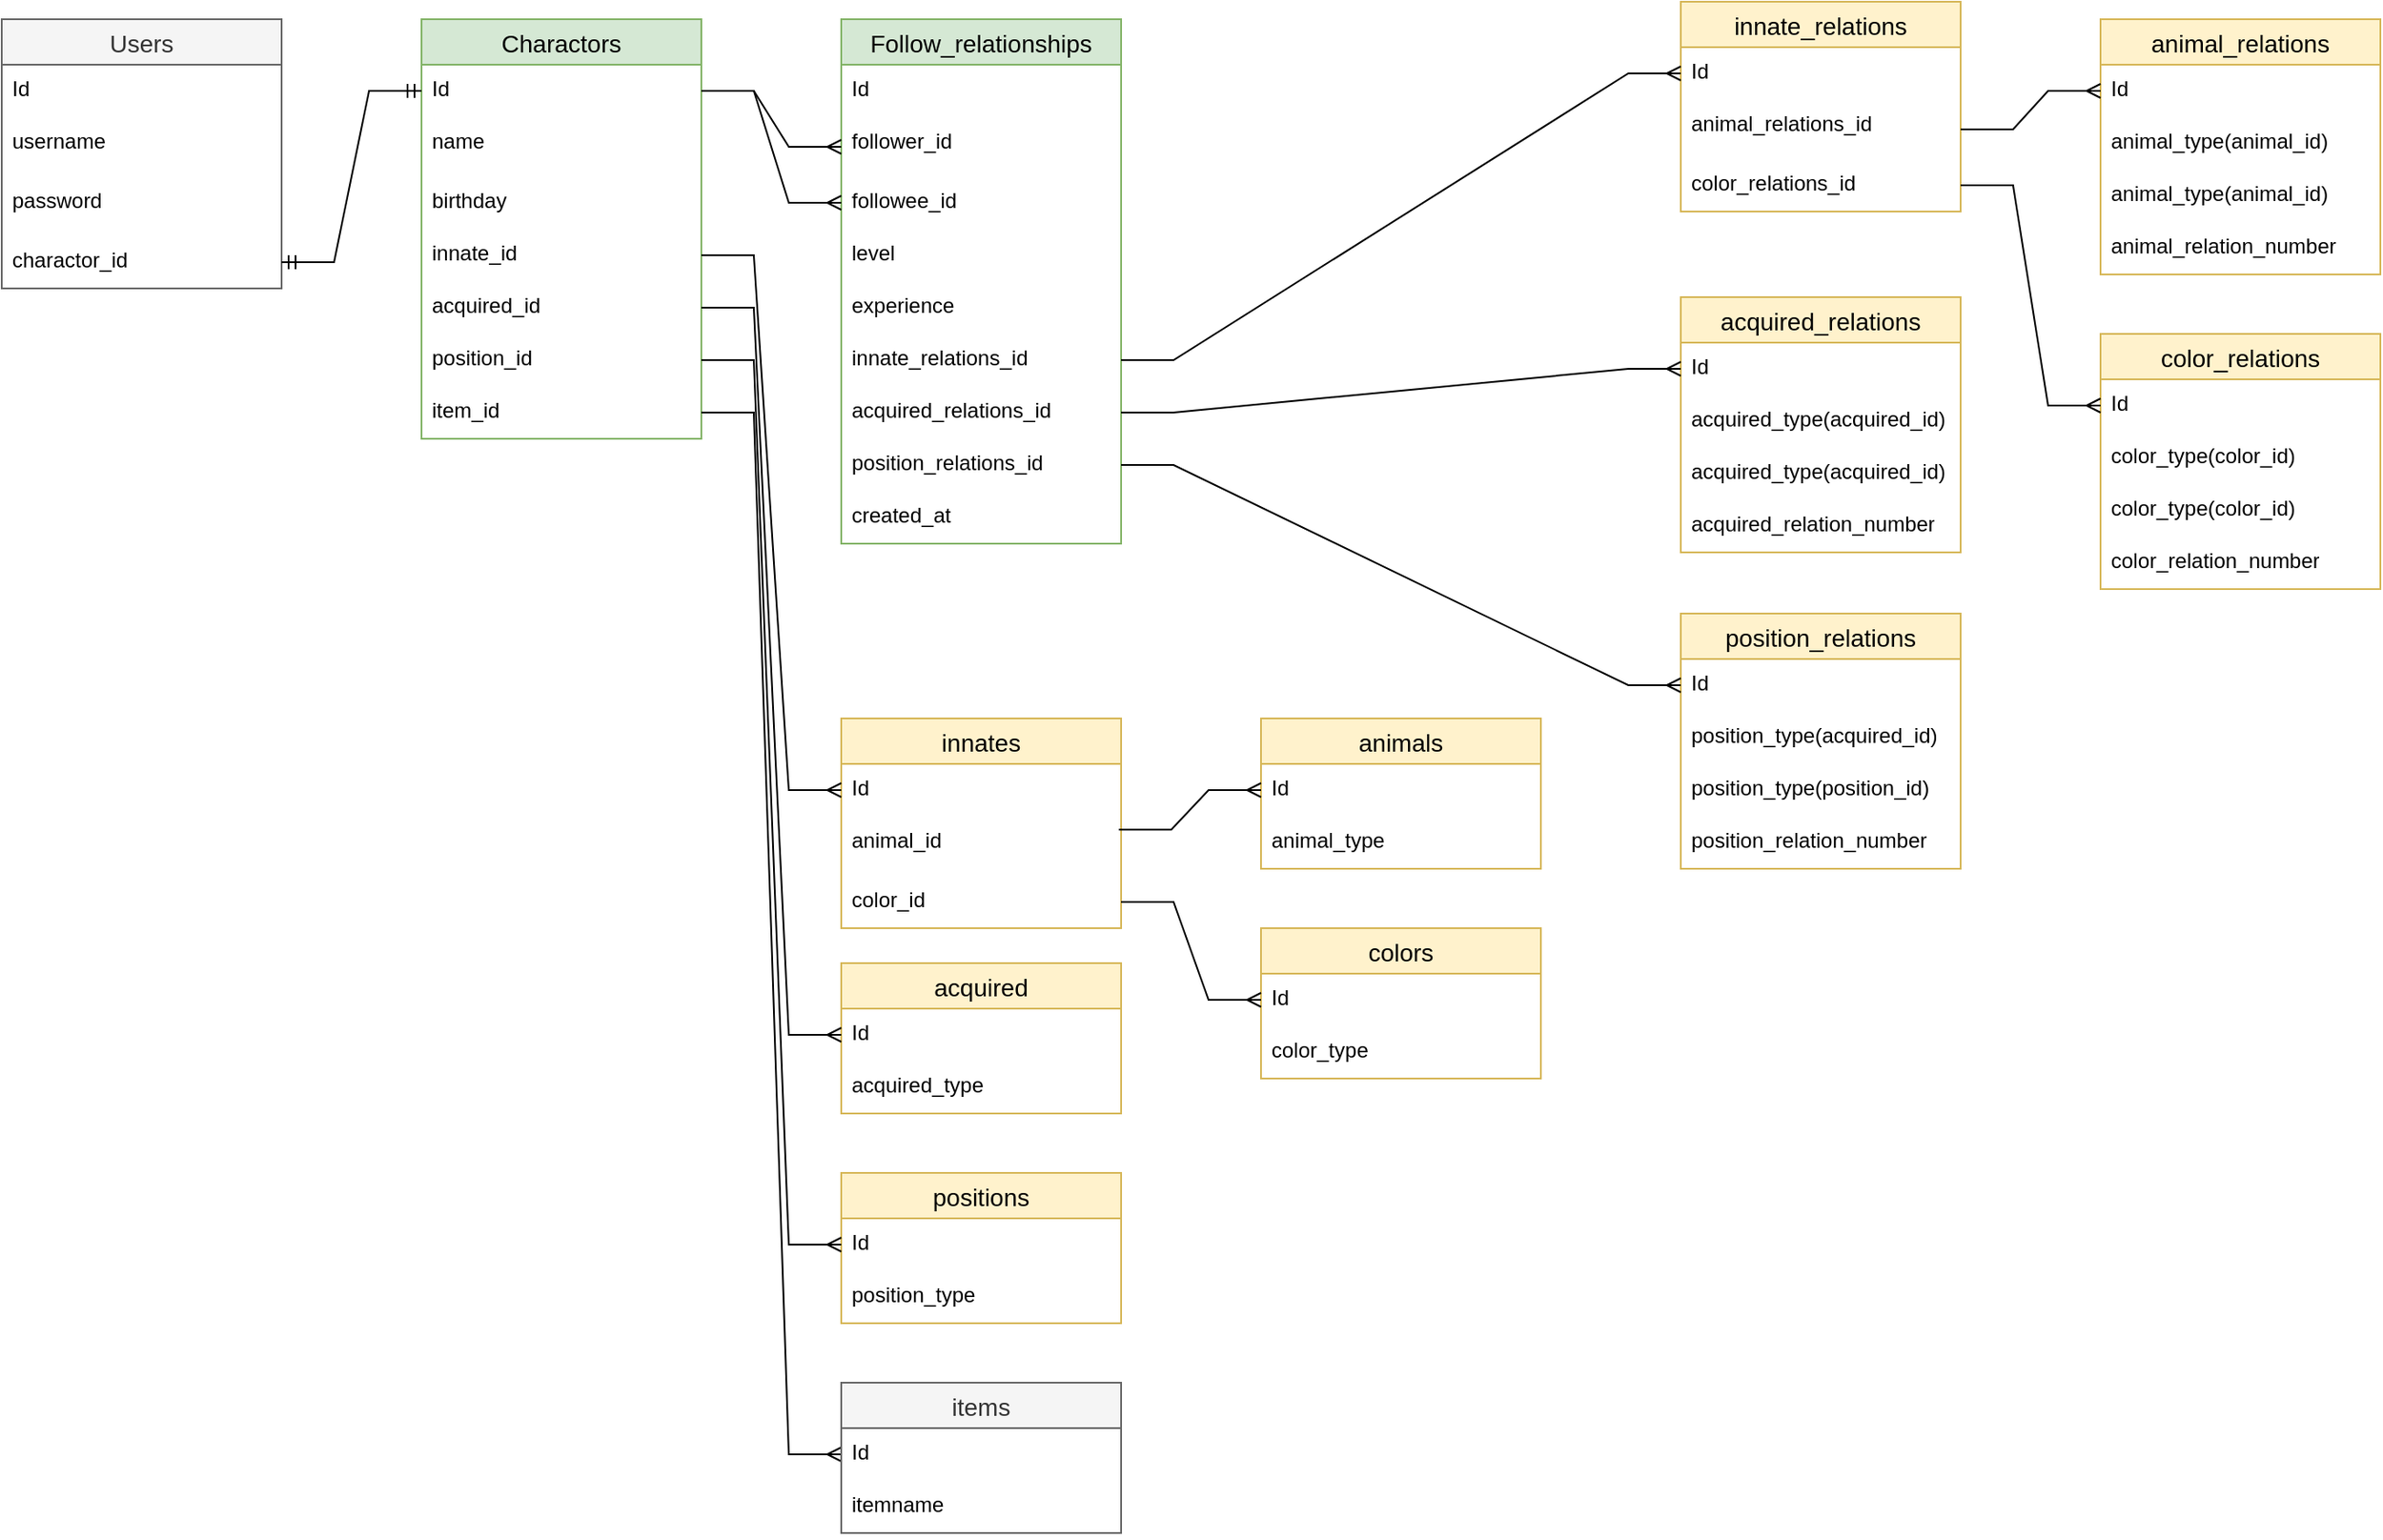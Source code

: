 <mxfile version="21.1.5" type="github" pages="2">
  <diagram name="DB" id="1qIRDf_4Dg6cOhz0NLnW">
    <mxGraphModel dx="3088" dy="828" grid="1" gridSize="10" guides="1" tooltips="1" connect="1" arrows="1" fold="1" page="1" pageScale="1" pageWidth="827" pageHeight="1169" math="0" shadow="0">
      <root>
        <mxCell id="0" />
        <mxCell id="1" parent="0" />
        <mxCell id="XdJXbQbuJzH-okjZ65JA-27" value="Charactors" style="swimlane;fontStyle=0;childLayout=stackLayout;horizontal=1;startSize=26;horizontalStack=0;resizeParent=1;resizeParentMax=0;resizeLast=0;collapsible=1;marginBottom=0;align=center;fontSize=14;fillColor=#d5e8d4;strokeColor=#82b366;" parent="1" vertex="1">
          <mxGeometry x="-600" y="280" width="160" height="240" as="geometry" />
        </mxCell>
        <mxCell id="XdJXbQbuJzH-okjZ65JA-28" value="Id" style="text;strokeColor=none;fillColor=none;spacingLeft=4;spacingRight=4;overflow=hidden;rotatable=0;points=[[0,0.5],[1,0.5]];portConstraint=eastwest;fontSize=12;whiteSpace=wrap;html=1;" parent="XdJXbQbuJzH-okjZ65JA-27" vertex="1">
          <mxGeometry y="26" width="160" height="30" as="geometry" />
        </mxCell>
        <mxCell id="XdJXbQbuJzH-okjZ65JA-29" value="name" style="text;strokeColor=none;fillColor=none;spacingLeft=4;spacingRight=4;overflow=hidden;rotatable=0;points=[[0,0.5],[1,0.5]];portConstraint=eastwest;fontSize=12;whiteSpace=wrap;html=1;" parent="XdJXbQbuJzH-okjZ65JA-27" vertex="1">
          <mxGeometry y="56" width="160" height="34" as="geometry" />
        </mxCell>
        <mxCell id="ZI8MarJu9zYysxcFYkRz-1" value="birthday" style="text;strokeColor=none;fillColor=none;spacingLeft=4;spacingRight=4;overflow=hidden;rotatable=0;points=[[0,0.5],[1,0.5]];portConstraint=eastwest;fontSize=12;whiteSpace=wrap;html=1;" parent="XdJXbQbuJzH-okjZ65JA-27" vertex="1">
          <mxGeometry y="90" width="160" height="30" as="geometry" />
        </mxCell>
        <mxCell id="XdJXbQbuJzH-okjZ65JA-31" value="innate_id" style="text;strokeColor=none;fillColor=none;spacingLeft=4;spacingRight=4;overflow=hidden;rotatable=0;points=[[0,0.5],[1,0.5]];portConstraint=eastwest;fontSize=12;whiteSpace=wrap;html=1;" parent="XdJXbQbuJzH-okjZ65JA-27" vertex="1">
          <mxGeometry y="120" width="160" height="30" as="geometry" />
        </mxCell>
        <mxCell id="XdJXbQbuJzH-okjZ65JA-30" value="acquired_id" style="text;strokeColor=none;fillColor=none;spacingLeft=4;spacingRight=4;overflow=hidden;rotatable=0;points=[[0,0.5],[1,0.5]];portConstraint=eastwest;fontSize=12;whiteSpace=wrap;html=1;" parent="XdJXbQbuJzH-okjZ65JA-27" vertex="1">
          <mxGeometry y="150" width="160" height="30" as="geometry" />
        </mxCell>
        <mxCell id="XdJXbQbuJzH-okjZ65JA-32" value="position_id" style="text;strokeColor=none;fillColor=none;spacingLeft=4;spacingRight=4;overflow=hidden;rotatable=0;points=[[0,0.5],[1,0.5]];portConstraint=eastwest;fontSize=12;whiteSpace=wrap;html=1;" parent="XdJXbQbuJzH-okjZ65JA-27" vertex="1">
          <mxGeometry y="180" width="160" height="30" as="geometry" />
        </mxCell>
        <mxCell id="XdJXbQbuJzH-okjZ65JA-39" value="item_id" style="text;strokeColor=none;fillColor=none;spacingLeft=4;spacingRight=4;overflow=hidden;rotatable=0;points=[[0,0.5],[1,0.5]];portConstraint=eastwest;fontSize=12;whiteSpace=wrap;html=1;" parent="XdJXbQbuJzH-okjZ65JA-27" vertex="1">
          <mxGeometry y="210" width="160" height="30" as="geometry" />
        </mxCell>
        <mxCell id="XdJXbQbuJzH-okjZ65JA-33" value="Users" style="swimlane;fontStyle=0;childLayout=stackLayout;horizontal=1;startSize=26;horizontalStack=0;resizeParent=1;resizeParentMax=0;resizeLast=0;collapsible=1;marginBottom=0;align=center;fontSize=14;fillColor=#f5f5f5;fontColor=#333333;strokeColor=#666666;" parent="1" vertex="1">
          <mxGeometry x="-840" y="280" width="160" height="154" as="geometry" />
        </mxCell>
        <mxCell id="XdJXbQbuJzH-okjZ65JA-34" value="Id" style="text;strokeColor=none;fillColor=none;spacingLeft=4;spacingRight=4;overflow=hidden;rotatable=0;points=[[0,0.5],[1,0.5]];portConstraint=eastwest;fontSize=12;whiteSpace=wrap;html=1;" parent="XdJXbQbuJzH-okjZ65JA-33" vertex="1">
          <mxGeometry y="26" width="160" height="30" as="geometry" />
        </mxCell>
        <mxCell id="XdJXbQbuJzH-okjZ65JA-35" value="username" style="text;strokeColor=none;fillColor=none;spacingLeft=4;spacingRight=4;overflow=hidden;rotatable=0;points=[[0,0.5],[1,0.5]];portConstraint=eastwest;fontSize=12;whiteSpace=wrap;html=1;" parent="XdJXbQbuJzH-okjZ65JA-33" vertex="1">
          <mxGeometry y="56" width="160" height="34" as="geometry" />
        </mxCell>
        <mxCell id="XdJXbQbuJzH-okjZ65JA-94" value="password" style="text;strokeColor=none;fillColor=none;spacingLeft=4;spacingRight=4;overflow=hidden;rotatable=0;points=[[0,0.5],[1,0.5]];portConstraint=eastwest;fontSize=12;whiteSpace=wrap;html=1;" parent="XdJXbQbuJzH-okjZ65JA-33" vertex="1">
          <mxGeometry y="90" width="160" height="34" as="geometry" />
        </mxCell>
        <mxCell id="XdJXbQbuJzH-okjZ65JA-36" value="charactor_id" style="text;strokeColor=none;fillColor=none;spacingLeft=4;spacingRight=4;overflow=hidden;rotatable=0;points=[[0,0.5],[1,0.5]];portConstraint=eastwest;fontSize=12;whiteSpace=wrap;html=1;" parent="XdJXbQbuJzH-okjZ65JA-33" vertex="1">
          <mxGeometry y="124" width="160" height="30" as="geometry" />
        </mxCell>
        <mxCell id="XdJXbQbuJzH-okjZ65JA-40" value="Follow_relationships" style="swimlane;fontStyle=0;childLayout=stackLayout;horizontal=1;startSize=26;horizontalStack=0;resizeParent=1;resizeParentMax=0;resizeLast=0;collapsible=1;marginBottom=0;align=center;fontSize=14;fillColor=#d5e8d4;strokeColor=#82b366;" parent="1" vertex="1">
          <mxGeometry x="-360" y="280" width="160" height="300" as="geometry" />
        </mxCell>
        <mxCell id="XdJXbQbuJzH-okjZ65JA-41" value="Id" style="text;strokeColor=none;fillColor=none;spacingLeft=4;spacingRight=4;overflow=hidden;rotatable=0;points=[[0,0.5],[1,0.5]];portConstraint=eastwest;fontSize=12;whiteSpace=wrap;html=1;" parent="XdJXbQbuJzH-okjZ65JA-40" vertex="1">
          <mxGeometry y="26" width="160" height="30" as="geometry" />
        </mxCell>
        <mxCell id="XdJXbQbuJzH-okjZ65JA-42" value="follower_id" style="text;strokeColor=none;fillColor=none;spacingLeft=4;spacingRight=4;overflow=hidden;rotatable=0;points=[[0,0.5],[1,0.5]];portConstraint=eastwest;fontSize=12;whiteSpace=wrap;html=1;" parent="XdJXbQbuJzH-okjZ65JA-40" vertex="1">
          <mxGeometry y="56" width="160" height="34" as="geometry" />
        </mxCell>
        <mxCell id="XdJXbQbuJzH-okjZ65JA-43" value="followee_id" style="text;strokeColor=none;fillColor=none;spacingLeft=4;spacingRight=4;overflow=hidden;rotatable=0;points=[[0,0.5],[1,0.5]];portConstraint=eastwest;fontSize=12;whiteSpace=wrap;html=1;" parent="XdJXbQbuJzH-okjZ65JA-40" vertex="1">
          <mxGeometry y="90" width="160" height="30" as="geometry" />
        </mxCell>
        <mxCell id="XdJXbQbuJzH-okjZ65JA-64" value="level" style="text;strokeColor=none;fillColor=none;spacingLeft=4;spacingRight=4;overflow=hidden;rotatable=0;points=[[0,0.5],[1,0.5]];portConstraint=eastwest;fontSize=12;whiteSpace=wrap;html=1;" parent="XdJXbQbuJzH-okjZ65JA-40" vertex="1">
          <mxGeometry y="120" width="160" height="30" as="geometry" />
        </mxCell>
        <mxCell id="XdJXbQbuJzH-okjZ65JA-66" value="experience" style="text;strokeColor=none;fillColor=none;spacingLeft=4;spacingRight=4;overflow=hidden;rotatable=0;points=[[0,0.5],[1,0.5]];portConstraint=eastwest;fontSize=12;whiteSpace=wrap;html=1;" parent="XdJXbQbuJzH-okjZ65JA-40" vertex="1">
          <mxGeometry y="150" width="160" height="30" as="geometry" />
        </mxCell>
        <mxCell id="UiL58C6NsqoAoF_hV1Rr-4" value="innate_relations_id" style="text;strokeColor=none;fillColor=none;spacingLeft=4;spacingRight=4;overflow=hidden;rotatable=0;points=[[0,0.5],[1,0.5]];portConstraint=eastwest;fontSize=12;whiteSpace=wrap;html=1;" vertex="1" parent="XdJXbQbuJzH-okjZ65JA-40">
          <mxGeometry y="180" width="160" height="30" as="geometry" />
        </mxCell>
        <mxCell id="UiL58C6NsqoAoF_hV1Rr-2" value="acquired_relations_id" style="text;strokeColor=none;fillColor=none;spacingLeft=4;spacingRight=4;overflow=hidden;rotatable=0;points=[[0,0.5],[1,0.5]];portConstraint=eastwest;fontSize=12;whiteSpace=wrap;html=1;" vertex="1" parent="XdJXbQbuJzH-okjZ65JA-40">
          <mxGeometry y="210" width="160" height="30" as="geometry" />
        </mxCell>
        <mxCell id="UiL58C6NsqoAoF_hV1Rr-3" value="position_relations_id" style="text;strokeColor=none;fillColor=none;spacingLeft=4;spacingRight=4;overflow=hidden;rotatable=0;points=[[0,0.5],[1,0.5]];portConstraint=eastwest;fontSize=12;whiteSpace=wrap;html=1;" vertex="1" parent="XdJXbQbuJzH-okjZ65JA-40">
          <mxGeometry y="240" width="160" height="30" as="geometry" />
        </mxCell>
        <mxCell id="XdJXbQbuJzH-okjZ65JA-65" value="created_at" style="text;strokeColor=none;fillColor=none;spacingLeft=4;spacingRight=4;overflow=hidden;rotatable=0;points=[[0,0.5],[1,0.5]];portConstraint=eastwest;fontSize=12;whiteSpace=wrap;html=1;" parent="XdJXbQbuJzH-okjZ65JA-40" vertex="1">
          <mxGeometry y="270" width="160" height="30" as="geometry" />
        </mxCell>
        <mxCell id="XdJXbQbuJzH-okjZ65JA-46" value="" style="edgeStyle=entityRelationEdgeStyle;fontSize=12;html=1;endArrow=ERmandOne;startArrow=ERmandOne;rounded=0;exitX=1;exitY=0.5;exitDx=0;exitDy=0;entryX=0;entryY=0.5;entryDx=0;entryDy=0;" parent="1" source="XdJXbQbuJzH-okjZ65JA-36" target="XdJXbQbuJzH-okjZ65JA-28" edge="1">
          <mxGeometry width="100" height="100" relative="1" as="geometry">
            <mxPoint x="-470" y="620" as="sourcePoint" />
            <mxPoint x="-370" y="520" as="targetPoint" />
          </mxGeometry>
        </mxCell>
        <mxCell id="XdJXbQbuJzH-okjZ65JA-50" value="" style="edgeStyle=entityRelationEdgeStyle;fontSize=12;html=1;endArrow=ERmany;rounded=0;entryX=0;entryY=0.5;entryDx=0;entryDy=0;exitX=1;exitY=0.5;exitDx=0;exitDy=0;" parent="1" source="XdJXbQbuJzH-okjZ65JA-28" target="XdJXbQbuJzH-okjZ65JA-42" edge="1">
          <mxGeometry width="100" height="100" relative="1" as="geometry">
            <mxPoint x="-420" y="310" as="sourcePoint" />
            <mxPoint x="-70" y="270" as="targetPoint" />
          </mxGeometry>
        </mxCell>
        <mxCell id="XdJXbQbuJzH-okjZ65JA-51" value="" style="edgeStyle=entityRelationEdgeStyle;fontSize=12;html=1;endArrow=ERmany;rounded=0;entryX=0;entryY=0.5;entryDx=0;entryDy=0;exitX=1;exitY=0.5;exitDx=0;exitDy=0;" parent="1" source="XdJXbQbuJzH-okjZ65JA-28" target="XdJXbQbuJzH-okjZ65JA-43" edge="1">
          <mxGeometry width="100" height="100" relative="1" as="geometry">
            <mxPoint x="-450" y="360" as="sourcePoint" />
            <mxPoint x="-370" y="392" as="targetPoint" />
          </mxGeometry>
        </mxCell>
        <mxCell id="XdJXbQbuJzH-okjZ65JA-52" value="innates" style="swimlane;fontStyle=0;childLayout=stackLayout;horizontal=1;startSize=26;horizontalStack=0;resizeParent=1;resizeParentMax=0;resizeLast=0;collapsible=1;marginBottom=0;align=center;fontSize=14;fillColor=#fff2cc;strokeColor=#d6b656;" parent="1" vertex="1">
          <mxGeometry x="-360" y="680" width="160" height="120" as="geometry" />
        </mxCell>
        <mxCell id="XdJXbQbuJzH-okjZ65JA-53" value="Id" style="text;strokeColor=none;fillColor=none;spacingLeft=4;spacingRight=4;overflow=hidden;rotatable=0;points=[[0,0.5],[1,0.5]];portConstraint=eastwest;fontSize=12;whiteSpace=wrap;html=1;" parent="XdJXbQbuJzH-okjZ65JA-52" vertex="1">
          <mxGeometry y="26" width="160" height="30" as="geometry" />
        </mxCell>
        <mxCell id="XdJXbQbuJzH-okjZ65JA-54" value="animal_id" style="text;strokeColor=none;fillColor=none;spacingLeft=4;spacingRight=4;overflow=hidden;rotatable=0;points=[[0,0.5],[1,0.5]];portConstraint=eastwest;fontSize=12;whiteSpace=wrap;html=1;" parent="XdJXbQbuJzH-okjZ65JA-52" vertex="1">
          <mxGeometry y="56" width="160" height="34" as="geometry" />
        </mxCell>
        <mxCell id="XdJXbQbuJzH-okjZ65JA-55" value="color_id" style="text;strokeColor=none;fillColor=none;spacingLeft=4;spacingRight=4;overflow=hidden;rotatable=0;points=[[0,0.5],[1,0.5]];portConstraint=eastwest;fontSize=12;whiteSpace=wrap;html=1;" parent="XdJXbQbuJzH-okjZ65JA-52" vertex="1">
          <mxGeometry y="90" width="160" height="30" as="geometry" />
        </mxCell>
        <mxCell id="XdJXbQbuJzH-okjZ65JA-57" value="acquired" style="swimlane;fontStyle=0;childLayout=stackLayout;horizontal=1;startSize=26;horizontalStack=0;resizeParent=1;resizeParentMax=0;resizeLast=0;collapsible=1;marginBottom=0;align=center;fontSize=14;fillColor=#fff2cc;strokeColor=#d6b656;" parent="1" vertex="1">
          <mxGeometry x="-360" y="820" width="160" height="86" as="geometry" />
        </mxCell>
        <mxCell id="XdJXbQbuJzH-okjZ65JA-58" value="Id" style="text;strokeColor=none;fillColor=none;spacingLeft=4;spacingRight=4;overflow=hidden;rotatable=0;points=[[0,0.5],[1,0.5]];portConstraint=eastwest;fontSize=12;whiteSpace=wrap;html=1;" parent="XdJXbQbuJzH-okjZ65JA-57" vertex="1">
          <mxGeometry y="26" width="160" height="30" as="geometry" />
        </mxCell>
        <mxCell id="XdJXbQbuJzH-okjZ65JA-60" value="acquired_type" style="text;strokeColor=none;fillColor=none;spacingLeft=4;spacingRight=4;overflow=hidden;rotatable=0;points=[[0,0.5],[1,0.5]];portConstraint=eastwest;fontSize=12;whiteSpace=wrap;html=1;" parent="XdJXbQbuJzH-okjZ65JA-57" vertex="1">
          <mxGeometry y="56" width="160" height="30" as="geometry" />
        </mxCell>
        <mxCell id="XdJXbQbuJzH-okjZ65JA-61" value="positions" style="swimlane;fontStyle=0;childLayout=stackLayout;horizontal=1;startSize=26;horizontalStack=0;resizeParent=1;resizeParentMax=0;resizeLast=0;collapsible=1;marginBottom=0;align=center;fontSize=14;fillColor=#fff2cc;strokeColor=#d6b656;" parent="1" vertex="1">
          <mxGeometry x="-360" y="940" width="160" height="86" as="geometry" />
        </mxCell>
        <mxCell id="XdJXbQbuJzH-okjZ65JA-62" value="Id" style="text;strokeColor=none;fillColor=none;spacingLeft=4;spacingRight=4;overflow=hidden;rotatable=0;points=[[0,0.5],[1,0.5]];portConstraint=eastwest;fontSize=12;whiteSpace=wrap;html=1;" parent="XdJXbQbuJzH-okjZ65JA-61" vertex="1">
          <mxGeometry y="26" width="160" height="30" as="geometry" />
        </mxCell>
        <mxCell id="XdJXbQbuJzH-okjZ65JA-63" value="position_type" style="text;strokeColor=none;fillColor=none;spacingLeft=4;spacingRight=4;overflow=hidden;rotatable=0;points=[[0,0.5],[1,0.5]];portConstraint=eastwest;fontSize=12;whiteSpace=wrap;html=1;" parent="XdJXbQbuJzH-okjZ65JA-61" vertex="1">
          <mxGeometry y="56" width="160" height="30" as="geometry" />
        </mxCell>
        <mxCell id="XdJXbQbuJzH-okjZ65JA-72" value="" style="edgeStyle=entityRelationEdgeStyle;fontSize=12;html=1;endArrow=ERmany;rounded=0;entryX=0;entryY=0.5;entryDx=0;entryDy=0;exitX=1;exitY=0.5;exitDx=0;exitDy=0;" parent="1" source="XdJXbQbuJzH-okjZ65JA-31" target="XdJXbQbuJzH-okjZ65JA-53" edge="1">
          <mxGeometry width="100" height="100" relative="1" as="geometry">
            <mxPoint x="-420" y="482" as="sourcePoint" />
            <mxPoint x="-340" y="546" as="targetPoint" />
          </mxGeometry>
        </mxCell>
        <mxCell id="XdJXbQbuJzH-okjZ65JA-74" value="" style="edgeStyle=entityRelationEdgeStyle;fontSize=12;html=1;endArrow=ERmany;rounded=0;entryX=0;entryY=0.5;entryDx=0;entryDy=0;exitX=1;exitY=0.5;exitDx=0;exitDy=0;" parent="1" source="XdJXbQbuJzH-okjZ65JA-30" target="XdJXbQbuJzH-okjZ65JA-58" edge="1">
          <mxGeometry width="100" height="100" relative="1" as="geometry">
            <mxPoint x="-420" y="341" as="sourcePoint" />
            <mxPoint x="-340" y="405" as="targetPoint" />
          </mxGeometry>
        </mxCell>
        <mxCell id="XdJXbQbuJzH-okjZ65JA-75" value="" style="edgeStyle=entityRelationEdgeStyle;fontSize=12;html=1;endArrow=ERmany;rounded=0;entryX=0;entryY=0.5;entryDx=0;entryDy=0;exitX=1;exitY=0.5;exitDx=0;exitDy=0;" parent="1" source="XdJXbQbuJzH-okjZ65JA-32" target="XdJXbQbuJzH-okjZ65JA-62" edge="1">
          <mxGeometry width="100" height="100" relative="1" as="geometry">
            <mxPoint x="-470" y="590" as="sourcePoint" />
            <mxPoint x="-390" y="654" as="targetPoint" />
          </mxGeometry>
        </mxCell>
        <mxCell id="XdJXbQbuJzH-okjZ65JA-76" value="" style="edgeStyle=entityRelationEdgeStyle;fontSize=12;html=1;endArrow=ERmany;rounded=0;exitX=1;exitY=0.5;exitDx=0;exitDy=0;entryX=0;entryY=0.5;entryDx=0;entryDy=0;" parent="1" source="XdJXbQbuJzH-okjZ65JA-39" target="XdJXbQbuJzH-okjZ65JA-78" edge="1">
          <mxGeometry width="100" height="100" relative="1" as="geometry">
            <mxPoint x="-510" y="670" as="sourcePoint" />
            <mxPoint x="-360" y="940" as="targetPoint" />
          </mxGeometry>
        </mxCell>
        <mxCell id="XdJXbQbuJzH-okjZ65JA-77" value="items" style="swimlane;fontStyle=0;childLayout=stackLayout;horizontal=1;startSize=26;horizontalStack=0;resizeParent=1;resizeParentMax=0;resizeLast=0;collapsible=1;marginBottom=0;align=center;fontSize=14;fillColor=#f5f5f5;strokeColor=#666666;fontColor=#333333;" parent="1" vertex="1">
          <mxGeometry x="-360" y="1060" width="160" height="86" as="geometry" />
        </mxCell>
        <mxCell id="XdJXbQbuJzH-okjZ65JA-78" value="Id" style="text;strokeColor=none;fillColor=none;spacingLeft=4;spacingRight=4;overflow=hidden;rotatable=0;points=[[0,0.5],[1,0.5]];portConstraint=eastwest;fontSize=12;whiteSpace=wrap;html=1;" parent="XdJXbQbuJzH-okjZ65JA-77" vertex="1">
          <mxGeometry y="26" width="160" height="30" as="geometry" />
        </mxCell>
        <mxCell id="XdJXbQbuJzH-okjZ65JA-82" value="itemname" style="text;strokeColor=none;fillColor=none;spacingLeft=4;spacingRight=4;overflow=hidden;rotatable=0;points=[[0,0.5],[1,0.5]];portConstraint=eastwest;fontSize=12;whiteSpace=wrap;html=1;" parent="XdJXbQbuJzH-okjZ65JA-77" vertex="1">
          <mxGeometry y="56" width="160" height="30" as="geometry" />
        </mxCell>
        <mxCell id="XdJXbQbuJzH-okjZ65JA-83" value="animals" style="swimlane;fontStyle=0;childLayout=stackLayout;horizontal=1;startSize=26;horizontalStack=0;resizeParent=1;resizeParentMax=0;resizeLast=0;collapsible=1;marginBottom=0;align=center;fontSize=14;fillColor=#fff2cc;strokeColor=#d6b656;" parent="1" vertex="1">
          <mxGeometry x="-120" y="680" width="160" height="86" as="geometry" />
        </mxCell>
        <mxCell id="XdJXbQbuJzH-okjZ65JA-84" value="Id" style="text;strokeColor=none;fillColor=none;spacingLeft=4;spacingRight=4;overflow=hidden;rotatable=0;points=[[0,0.5],[1,0.5]];portConstraint=eastwest;fontSize=12;whiteSpace=wrap;html=1;" parent="XdJXbQbuJzH-okjZ65JA-83" vertex="1">
          <mxGeometry y="26" width="160" height="30" as="geometry" />
        </mxCell>
        <mxCell id="XdJXbQbuJzH-okjZ65JA-85" value="animal_type" style="text;strokeColor=none;fillColor=none;spacingLeft=4;spacingRight=4;overflow=hidden;rotatable=0;points=[[0,0.5],[1,0.5]];portConstraint=eastwest;fontSize=12;whiteSpace=wrap;html=1;" parent="XdJXbQbuJzH-okjZ65JA-83" vertex="1">
          <mxGeometry y="56" width="160" height="30" as="geometry" />
        </mxCell>
        <mxCell id="XdJXbQbuJzH-okjZ65JA-86" value="" style="edgeStyle=entityRelationEdgeStyle;fontSize=12;html=1;endArrow=ERmany;rounded=0;entryX=0;entryY=0.5;entryDx=0;entryDy=0;exitX=0.992;exitY=0.225;exitDx=0;exitDy=0;exitPerimeter=0;" parent="1" source="XdJXbQbuJzH-okjZ65JA-54" target="XdJXbQbuJzH-okjZ65JA-84" edge="1">
          <mxGeometry width="100" height="100" relative="1" as="geometry">
            <mxPoint x="-190" y="485" as="sourcePoint" />
            <mxPoint x="-110" y="331" as="targetPoint" />
          </mxGeometry>
        </mxCell>
        <mxCell id="XdJXbQbuJzH-okjZ65JA-87" value="colors" style="swimlane;fontStyle=0;childLayout=stackLayout;horizontal=1;startSize=26;horizontalStack=0;resizeParent=1;resizeParentMax=0;resizeLast=0;collapsible=1;marginBottom=0;align=center;fontSize=14;fillColor=#fff2cc;strokeColor=#d6b656;" parent="1" vertex="1">
          <mxGeometry x="-120" y="800" width="160" height="86" as="geometry" />
        </mxCell>
        <mxCell id="XdJXbQbuJzH-okjZ65JA-88" value="Id" style="text;strokeColor=none;fillColor=none;spacingLeft=4;spacingRight=4;overflow=hidden;rotatable=0;points=[[0,0.5],[1,0.5]];portConstraint=eastwest;fontSize=12;whiteSpace=wrap;html=1;" parent="XdJXbQbuJzH-okjZ65JA-87" vertex="1">
          <mxGeometry y="26" width="160" height="30" as="geometry" />
        </mxCell>
        <mxCell id="XdJXbQbuJzH-okjZ65JA-89" value="color_type" style="text;strokeColor=none;fillColor=none;spacingLeft=4;spacingRight=4;overflow=hidden;rotatable=0;points=[[0,0.5],[1,0.5]];portConstraint=eastwest;fontSize=12;whiteSpace=wrap;html=1;" parent="XdJXbQbuJzH-okjZ65JA-87" vertex="1">
          <mxGeometry y="56" width="160" height="30" as="geometry" />
        </mxCell>
        <mxCell id="XdJXbQbuJzH-okjZ65JA-90" value="" style="edgeStyle=entityRelationEdgeStyle;fontSize=12;html=1;endArrow=ERmany;rounded=0;entryX=0;entryY=0.5;entryDx=0;entryDy=0;exitX=1;exitY=0.5;exitDx=0;exitDy=0;" parent="1" source="XdJXbQbuJzH-okjZ65JA-55" target="XdJXbQbuJzH-okjZ65JA-88" edge="1">
          <mxGeometry width="100" height="100" relative="1" as="geometry">
            <mxPoint x="-191" y="594" as="sourcePoint" />
            <mxPoint x="-110" y="571" as="targetPoint" />
          </mxGeometry>
        </mxCell>
        <mxCell id="XsruzmAqj8_mJ6dlfGeR-7" value="innate_relations" style="swimlane;fontStyle=0;childLayout=stackLayout;horizontal=1;startSize=26;horizontalStack=0;resizeParent=1;resizeParentMax=0;resizeLast=0;collapsible=1;marginBottom=0;align=center;fontSize=14;fillColor=#fff2cc;strokeColor=#d6b656;" parent="1" vertex="1">
          <mxGeometry x="120" y="270" width="160" height="120" as="geometry" />
        </mxCell>
        <mxCell id="XsruzmAqj8_mJ6dlfGeR-8" value="Id" style="text;strokeColor=none;fillColor=none;spacingLeft=4;spacingRight=4;overflow=hidden;rotatable=0;points=[[0,0.5],[1,0.5]];portConstraint=eastwest;fontSize=12;whiteSpace=wrap;html=1;" parent="XsruzmAqj8_mJ6dlfGeR-7" vertex="1">
          <mxGeometry y="26" width="160" height="30" as="geometry" />
        </mxCell>
        <mxCell id="XsruzmAqj8_mJ6dlfGeR-9" value="animal_relations_id" style="text;strokeColor=none;fillColor=none;spacingLeft=4;spacingRight=4;overflow=hidden;rotatable=0;points=[[0,0.5],[1,0.5]];portConstraint=eastwest;fontSize=12;whiteSpace=wrap;html=1;" parent="XsruzmAqj8_mJ6dlfGeR-7" vertex="1">
          <mxGeometry y="56" width="160" height="34" as="geometry" />
        </mxCell>
        <mxCell id="XsruzmAqj8_mJ6dlfGeR-10" value="color_relations_id" style="text;strokeColor=none;fillColor=none;spacingLeft=4;spacingRight=4;overflow=hidden;rotatable=0;points=[[0,0.5],[1,0.5]];portConstraint=eastwest;fontSize=12;whiteSpace=wrap;html=1;" parent="XsruzmAqj8_mJ6dlfGeR-7" vertex="1">
          <mxGeometry y="90" width="160" height="30" as="geometry" />
        </mxCell>
        <mxCell id="XsruzmAqj8_mJ6dlfGeR-11" value="" style="edgeStyle=entityRelationEdgeStyle;fontSize=12;html=1;endArrow=ERmany;rounded=0;entryX=0;entryY=0.5;entryDx=0;entryDy=0;exitX=1;exitY=0.5;exitDx=0;exitDy=0;" parent="1" source="UiL58C6NsqoAoF_hV1Rr-4" target="XsruzmAqj8_mJ6dlfGeR-8" edge="1">
          <mxGeometry width="100" height="100" relative="1" as="geometry">
            <mxPoint x="40" y="351" as="sourcePoint" />
            <mxPoint x="-110" y="331" as="targetPoint" />
          </mxGeometry>
        </mxCell>
        <mxCell id="XsruzmAqj8_mJ6dlfGeR-12" value="animal_relations" style="swimlane;fontStyle=0;childLayout=stackLayout;horizontal=1;startSize=26;horizontalStack=0;resizeParent=1;resizeParentMax=0;resizeLast=0;collapsible=1;marginBottom=0;align=center;fontSize=14;fillColor=#fff2cc;strokeColor=#d6b656;" parent="1" vertex="1">
          <mxGeometry x="360" y="280" width="160" height="146" as="geometry" />
        </mxCell>
        <mxCell id="XsruzmAqj8_mJ6dlfGeR-13" value="Id" style="text;strokeColor=none;fillColor=none;spacingLeft=4;spacingRight=4;overflow=hidden;rotatable=0;points=[[0,0.5],[1,0.5]];portConstraint=eastwest;fontSize=12;whiteSpace=wrap;html=1;" parent="XsruzmAqj8_mJ6dlfGeR-12" vertex="1">
          <mxGeometry y="26" width="160" height="30" as="geometry" />
        </mxCell>
        <mxCell id="XsruzmAqj8_mJ6dlfGeR-14" value="animal_type(animal_id)" style="text;strokeColor=none;fillColor=none;spacingLeft=4;spacingRight=4;overflow=hidden;rotatable=0;points=[[0,0.5],[1,0.5]];portConstraint=eastwest;fontSize=12;whiteSpace=wrap;html=1;" parent="XsruzmAqj8_mJ6dlfGeR-12" vertex="1">
          <mxGeometry y="56" width="160" height="30" as="geometry" />
        </mxCell>
        <mxCell id="XsruzmAqj8_mJ6dlfGeR-17" value="animal_type(animal_id)" style="text;strokeColor=none;fillColor=none;spacingLeft=4;spacingRight=4;overflow=hidden;rotatable=0;points=[[0,0.5],[1,0.5]];portConstraint=eastwest;fontSize=12;whiteSpace=wrap;html=1;" parent="XsruzmAqj8_mJ6dlfGeR-12" vertex="1">
          <mxGeometry y="86" width="160" height="30" as="geometry" />
        </mxCell>
        <mxCell id="XsruzmAqj8_mJ6dlfGeR-16" value="animal_relation_number" style="text;strokeColor=none;fillColor=none;spacingLeft=4;spacingRight=4;overflow=hidden;rotatable=0;points=[[0,0.5],[1,0.5]];portConstraint=eastwest;fontSize=12;whiteSpace=wrap;html=1;" parent="XsruzmAqj8_mJ6dlfGeR-12" vertex="1">
          <mxGeometry y="116" width="160" height="30" as="geometry" />
        </mxCell>
        <mxCell id="XsruzmAqj8_mJ6dlfGeR-15" value="" style="edgeStyle=entityRelationEdgeStyle;fontSize=12;html=1;endArrow=ERmany;rounded=0;entryX=0;entryY=0.5;entryDx=0;entryDy=0;exitX=1;exitY=0.5;exitDx=0;exitDy=0;" parent="1" source="XsruzmAqj8_mJ6dlfGeR-9" target="XsruzmAqj8_mJ6dlfGeR-13" edge="1">
          <mxGeometry width="100" height="100" relative="1" as="geometry">
            <mxPoint x="50" y="361" as="sourcePoint" />
            <mxPoint x="130" y="331" as="targetPoint" />
          </mxGeometry>
        </mxCell>
        <mxCell id="XsruzmAqj8_mJ6dlfGeR-18" value="color_relations" style="swimlane;fontStyle=0;childLayout=stackLayout;horizontal=1;startSize=26;horizontalStack=0;resizeParent=1;resizeParentMax=0;resizeLast=0;collapsible=1;marginBottom=0;align=center;fontSize=14;fillColor=#fff2cc;strokeColor=#d6b656;" parent="1" vertex="1">
          <mxGeometry x="360" y="460" width="160" height="146" as="geometry" />
        </mxCell>
        <mxCell id="XsruzmAqj8_mJ6dlfGeR-19" value="Id" style="text;strokeColor=none;fillColor=none;spacingLeft=4;spacingRight=4;overflow=hidden;rotatable=0;points=[[0,0.5],[1,0.5]];portConstraint=eastwest;fontSize=12;whiteSpace=wrap;html=1;" parent="XsruzmAqj8_mJ6dlfGeR-18" vertex="1">
          <mxGeometry y="26" width="160" height="30" as="geometry" />
        </mxCell>
        <mxCell id="XsruzmAqj8_mJ6dlfGeR-20" value="color_type(color_id)" style="text;strokeColor=none;fillColor=none;spacingLeft=4;spacingRight=4;overflow=hidden;rotatable=0;points=[[0,0.5],[1,0.5]];portConstraint=eastwest;fontSize=12;whiteSpace=wrap;html=1;" parent="XsruzmAqj8_mJ6dlfGeR-18" vertex="1">
          <mxGeometry y="56" width="160" height="30" as="geometry" />
        </mxCell>
        <mxCell id="XsruzmAqj8_mJ6dlfGeR-21" value="color_type(color_id)" style="text;strokeColor=none;fillColor=none;spacingLeft=4;spacingRight=4;overflow=hidden;rotatable=0;points=[[0,0.5],[1,0.5]];portConstraint=eastwest;fontSize=12;whiteSpace=wrap;html=1;" parent="XsruzmAqj8_mJ6dlfGeR-18" vertex="1">
          <mxGeometry y="86" width="160" height="30" as="geometry" />
        </mxCell>
        <mxCell id="XsruzmAqj8_mJ6dlfGeR-22" value="color_relation_number" style="text;strokeColor=none;fillColor=none;spacingLeft=4;spacingRight=4;overflow=hidden;rotatable=0;points=[[0,0.5],[1,0.5]];portConstraint=eastwest;fontSize=12;whiteSpace=wrap;html=1;" parent="XsruzmAqj8_mJ6dlfGeR-18" vertex="1">
          <mxGeometry y="116" width="160" height="30" as="geometry" />
        </mxCell>
        <mxCell id="XsruzmAqj8_mJ6dlfGeR-23" value="" style="edgeStyle=entityRelationEdgeStyle;fontSize=12;html=1;endArrow=ERmany;rounded=0;entryX=0;entryY=0.5;entryDx=0;entryDy=0;exitX=1;exitY=0.5;exitDx=0;exitDy=0;" parent="1" source="XsruzmAqj8_mJ6dlfGeR-10" target="XsruzmAqj8_mJ6dlfGeR-19" edge="1">
          <mxGeometry width="100" height="100" relative="1" as="geometry">
            <mxPoint x="290" y="363" as="sourcePoint" />
            <mxPoint x="370" y="331" as="targetPoint" />
          </mxGeometry>
        </mxCell>
        <mxCell id="XsruzmAqj8_mJ6dlfGeR-28" value="acquired_relations" style="swimlane;fontStyle=0;childLayout=stackLayout;horizontal=1;startSize=26;horizontalStack=0;resizeParent=1;resizeParentMax=0;resizeLast=0;collapsible=1;marginBottom=0;align=center;fontSize=14;fillColor=#fff2cc;strokeColor=#d6b656;" parent="1" vertex="1">
          <mxGeometry x="120" y="439" width="160" height="146" as="geometry" />
        </mxCell>
        <mxCell id="XsruzmAqj8_mJ6dlfGeR-29" value="Id" style="text;strokeColor=none;fillColor=none;spacingLeft=4;spacingRight=4;overflow=hidden;rotatable=0;points=[[0,0.5],[1,0.5]];portConstraint=eastwest;fontSize=12;whiteSpace=wrap;html=1;" parent="XsruzmAqj8_mJ6dlfGeR-28" vertex="1">
          <mxGeometry y="26" width="160" height="30" as="geometry" />
        </mxCell>
        <mxCell id="XsruzmAqj8_mJ6dlfGeR-30" value="acquired_type(acquired_id)" style="text;strokeColor=none;fillColor=none;spacingLeft=4;spacingRight=4;overflow=hidden;rotatable=0;points=[[0,0.5],[1,0.5]];portConstraint=eastwest;fontSize=12;whiteSpace=wrap;html=1;" parent="XsruzmAqj8_mJ6dlfGeR-28" vertex="1">
          <mxGeometry y="56" width="160" height="30" as="geometry" />
        </mxCell>
        <mxCell id="XsruzmAqj8_mJ6dlfGeR-31" value="acquired_type(acquired_id)" style="text;strokeColor=none;fillColor=none;spacingLeft=4;spacingRight=4;overflow=hidden;rotatable=0;points=[[0,0.5],[1,0.5]];portConstraint=eastwest;fontSize=12;whiteSpace=wrap;html=1;" parent="XsruzmAqj8_mJ6dlfGeR-28" vertex="1">
          <mxGeometry y="86" width="160" height="30" as="geometry" />
        </mxCell>
        <mxCell id="XsruzmAqj8_mJ6dlfGeR-32" value="acquired_relation_number" style="text;strokeColor=none;fillColor=none;spacingLeft=4;spacingRight=4;overflow=hidden;rotatable=0;points=[[0,0.5],[1,0.5]];portConstraint=eastwest;fontSize=12;whiteSpace=wrap;html=1;" parent="XsruzmAqj8_mJ6dlfGeR-28" vertex="1">
          <mxGeometry y="116" width="160" height="30" as="geometry" />
        </mxCell>
        <mxCell id="XsruzmAqj8_mJ6dlfGeR-33" value="position_relations" style="swimlane;fontStyle=0;childLayout=stackLayout;horizontal=1;startSize=26;horizontalStack=0;resizeParent=1;resizeParentMax=0;resizeLast=0;collapsible=1;marginBottom=0;align=center;fontSize=14;fillColor=#fff2cc;strokeColor=#d6b656;" parent="1" vertex="1">
          <mxGeometry x="120" y="620" width="160" height="146" as="geometry" />
        </mxCell>
        <mxCell id="XsruzmAqj8_mJ6dlfGeR-34" value="Id" style="text;strokeColor=none;fillColor=none;spacingLeft=4;spacingRight=4;overflow=hidden;rotatable=0;points=[[0,0.5],[1,0.5]];portConstraint=eastwest;fontSize=12;whiteSpace=wrap;html=1;" parent="XsruzmAqj8_mJ6dlfGeR-33" vertex="1">
          <mxGeometry y="26" width="160" height="30" as="geometry" />
        </mxCell>
        <mxCell id="XsruzmAqj8_mJ6dlfGeR-35" value="position_type(acquired_id)" style="text;strokeColor=none;fillColor=none;spacingLeft=4;spacingRight=4;overflow=hidden;rotatable=0;points=[[0,0.5],[1,0.5]];portConstraint=eastwest;fontSize=12;whiteSpace=wrap;html=1;" parent="XsruzmAqj8_mJ6dlfGeR-33" vertex="1">
          <mxGeometry y="56" width="160" height="30" as="geometry" />
        </mxCell>
        <mxCell id="XsruzmAqj8_mJ6dlfGeR-36" value="position_type(position_id)" style="text;strokeColor=none;fillColor=none;spacingLeft=4;spacingRight=4;overflow=hidden;rotatable=0;points=[[0,0.5],[1,0.5]];portConstraint=eastwest;fontSize=12;whiteSpace=wrap;html=1;" parent="XsruzmAqj8_mJ6dlfGeR-33" vertex="1">
          <mxGeometry y="86" width="160" height="30" as="geometry" />
        </mxCell>
        <mxCell id="XsruzmAqj8_mJ6dlfGeR-37" value="position_relation_number" style="text;strokeColor=none;fillColor=none;spacingLeft=4;spacingRight=4;overflow=hidden;rotatable=0;points=[[0,0.5],[1,0.5]];portConstraint=eastwest;fontSize=12;whiteSpace=wrap;html=1;" parent="XsruzmAqj8_mJ6dlfGeR-33" vertex="1">
          <mxGeometry y="116" width="160" height="30" as="geometry" />
        </mxCell>
        <mxCell id="XsruzmAqj8_mJ6dlfGeR-38" value="" style="edgeStyle=entityRelationEdgeStyle;fontSize=12;html=1;endArrow=ERmany;rounded=0;entryX=0;entryY=0.5;entryDx=0;entryDy=0;exitX=1;exitY=0.5;exitDx=0;exitDy=0;" parent="1" source="UiL58C6NsqoAoF_hV1Rr-2" target="XsruzmAqj8_mJ6dlfGeR-29" edge="1">
          <mxGeometry width="100" height="100" relative="1" as="geometry">
            <mxPoint x="40" y="381" as="sourcePoint" />
            <mxPoint x="130" y="331" as="targetPoint" />
          </mxGeometry>
        </mxCell>
        <mxCell id="XsruzmAqj8_mJ6dlfGeR-39" value="" style="edgeStyle=entityRelationEdgeStyle;fontSize=12;html=1;endArrow=ERmany;rounded=0;entryX=0;entryY=0.5;entryDx=0;entryDy=0;exitX=1;exitY=0.5;exitDx=0;exitDy=0;" parent="1" source="UiL58C6NsqoAoF_hV1Rr-3" target="XsruzmAqj8_mJ6dlfGeR-34" edge="1">
          <mxGeometry width="100" height="100" relative="1" as="geometry">
            <mxPoint x="40" y="411" as="sourcePoint" />
            <mxPoint x="140" y="341" as="targetPoint" />
          </mxGeometry>
        </mxCell>
      </root>
    </mxGraphModel>
  </diagram>
  <diagram id="WiaBMigRBCihu_WgC-aH" name="ページ遷移図">
    <mxGraphModel dx="2680" dy="2451" grid="1" gridSize="10" guides="1" tooltips="1" connect="1" arrows="1" fold="1" page="0" pageScale="1" pageWidth="827" pageHeight="1169" math="0" shadow="0">
      <root>
        <mxCell id="0" />
        <mxCell id="1" parent="0" />
        <mxCell id="9KMhsl4rfPi_LYXPr3NA-1" value="サインイン&lt;br&gt;画面" style="whiteSpace=wrap;html=1;align=center;fontSize=16;" vertex="1" parent="1">
          <mxGeometry x="-360" y="-280" width="120" height="160" as="geometry" />
        </mxCell>
        <mxCell id="9KMhsl4rfPi_LYXPr3NA-2" value="ユーザーネーム&lt;br&gt;登録" style="whiteSpace=wrap;html=1;align=center;fontSize=16;" vertex="1" parent="1">
          <mxGeometry x="-120" y="-280" width="120" height="160" as="geometry" />
        </mxCell>
        <mxCell id="9KMhsl4rfPi_LYXPr3NA-5" value="アカウントがない場合" style="endArrow=classic;html=1;rounded=0;fontSize=12;startSize=8;endSize=8;curved=1;exitX=1;exitY=0.5;exitDx=0;exitDy=0;entryX=0;entryY=0.5;entryDx=0;entryDy=0;" edge="1" parent="1" source="9KMhsl4rfPi_LYXPr3NA-1" target="9KMhsl4rfPi_LYXPr3NA-2">
          <mxGeometry y="-30" width="50" height="50" relative="1" as="geometry">
            <mxPoint x="100" y="100" as="sourcePoint" />
            <mxPoint x="150" y="50" as="targetPoint" />
            <mxPoint as="offset" />
          </mxGeometry>
        </mxCell>
        <mxCell id="9KMhsl4rfPi_LYXPr3NA-6" value="Innate&lt;br&gt;登録" style="whiteSpace=wrap;html=1;align=center;fontSize=16;" vertex="1" parent="1">
          <mxGeometry x="120" y="-280" width="120" height="160" as="geometry" />
        </mxCell>
        <mxCell id="9KMhsl4rfPi_LYXPr3NA-7" value="Position&lt;br&gt;登録" style="whiteSpace=wrap;html=1;align=center;fontSize=16;" vertex="1" parent="1">
          <mxGeometry x="360" y="-280" width="120" height="160" as="geometry" />
        </mxCell>
        <mxCell id="9KMhsl4rfPi_LYXPr3NA-8" value="Acquired&lt;br&gt;登録" style="whiteSpace=wrap;html=1;align=center;fontSize=16;" vertex="1" parent="1">
          <mxGeometry x="600" y="-280" width="120" height="160" as="geometry" />
        </mxCell>
        <mxCell id="9KMhsl4rfPi_LYXPr3NA-9" value="Profile" style="whiteSpace=wrap;html=1;align=center;fontSize=16;fillColor=#fff2cc;strokeColor=#d6b656;" vertex="1" parent="1">
          <mxGeometry x="840" y="-280" width="120" height="160" as="geometry" />
        </mxCell>
        <mxCell id="9KMhsl4rfPi_LYXPr3NA-10" value="Near Friends" style="whiteSpace=wrap;html=1;align=center;fontSize=16;fillColor=#fff2cc;strokeColor=#d6b656;" vertex="1" parent="1">
          <mxGeometry x="1240" y="40" width="120" height="160" as="geometry" />
        </mxCell>
        <mxCell id="9KMhsl4rfPi_LYXPr3NA-11" value="Friends List" style="whiteSpace=wrap;html=1;align=center;fontSize=16;fillColor=#fff2cc;strokeColor=#d6b656;" vertex="1" parent="1">
          <mxGeometry x="1240" y="-600" width="120" height="160" as="geometry" />
        </mxCell>
        <mxCell id="9KMhsl4rfPi_LYXPr3NA-12" value="" style="endArrow=classic;html=1;rounded=0;fontSize=12;startSize=8;endSize=8;curved=1;entryX=0;entryY=0.5;entryDx=0;entryDy=0;exitX=1;exitY=0.5;exitDx=0;exitDy=0;" edge="1" parent="1" source="9KMhsl4rfPi_LYXPr3NA-2" target="9KMhsl4rfPi_LYXPr3NA-6">
          <mxGeometry width="50" height="50" relative="1" as="geometry">
            <mxPoint x="20" y="-180" as="sourcePoint" />
            <mxPoint x="-110" y="-190" as="targetPoint" />
          </mxGeometry>
        </mxCell>
        <mxCell id="9KMhsl4rfPi_LYXPr3NA-13" value="" style="endArrow=classic;html=1;rounded=0;fontSize=12;startSize=8;endSize=8;curved=1;entryX=0;entryY=0.5;entryDx=0;entryDy=0;" edge="1" parent="1" target="9KMhsl4rfPi_LYXPr3NA-7">
          <mxGeometry width="50" height="50" relative="1" as="geometry">
            <mxPoint x="240" y="-200" as="sourcePoint" />
            <mxPoint x="-100" y="-180" as="targetPoint" />
          </mxGeometry>
        </mxCell>
        <mxCell id="9KMhsl4rfPi_LYXPr3NA-14" value="" style="endArrow=classic;html=1;rounded=0;fontSize=12;startSize=8;endSize=8;curved=1;entryX=0;entryY=0.5;entryDx=0;entryDy=0;exitX=1;exitY=0.5;exitDx=0;exitDy=0;" edge="1" parent="1" source="9KMhsl4rfPi_LYXPr3NA-7" target="9KMhsl4rfPi_LYXPr3NA-8">
          <mxGeometry width="50" height="50" relative="1" as="geometry">
            <mxPoint x="250" y="-190" as="sourcePoint" />
            <mxPoint x="370" y="-190" as="targetPoint" />
          </mxGeometry>
        </mxCell>
        <mxCell id="9KMhsl4rfPi_LYXPr3NA-15" value="" style="endArrow=classic;html=1;rounded=0;fontSize=12;startSize=8;endSize=8;curved=1;entryX=0;entryY=0.5;entryDx=0;entryDy=0;exitX=1;exitY=0.5;exitDx=0;exitDy=0;" edge="1" parent="1" source="9KMhsl4rfPi_LYXPr3NA-8" target="9KMhsl4rfPi_LYXPr3NA-9">
          <mxGeometry width="50" height="50" relative="1" as="geometry">
            <mxPoint x="260" y="-180" as="sourcePoint" />
            <mxPoint x="380" y="-180" as="targetPoint" />
          </mxGeometry>
        </mxCell>
        <mxCell id="9KMhsl4rfPi_LYXPr3NA-17" value="横スクロール" style="endArrow=classic;startArrow=classic;html=1;rounded=0;fontSize=12;startSize=8;endSize=8;curved=1;entryX=0;entryY=0.5;entryDx=0;entryDy=0;exitX=0.75;exitY=0;exitDx=0;exitDy=0;" edge="1" parent="1" source="9KMhsl4rfPi_LYXPr3NA-9" target="9KMhsl4rfPi_LYXPr3NA-11">
          <mxGeometry width="50" height="50" relative="1" as="geometry">
            <mxPoint x="490" y="150" as="sourcePoint" />
            <mxPoint x="540" y="100" as="targetPoint" />
            <Array as="points">
              <mxPoint x="990" y="-480" />
            </Array>
          </mxGeometry>
        </mxCell>
        <mxCell id="9KMhsl4rfPi_LYXPr3NA-18" value="横スクロール" style="endArrow=classic;startArrow=classic;html=1;rounded=0;fontSize=12;startSize=8;endSize=8;curved=1;entryX=0;entryY=0.5;entryDx=0;entryDy=0;exitX=0.75;exitY=1;exitDx=0;exitDy=0;" edge="1" parent="1" source="9KMhsl4rfPi_LYXPr3NA-9" target="9KMhsl4rfPi_LYXPr3NA-10">
          <mxGeometry x="-0.369" y="82" width="50" height="50" relative="1" as="geometry">
            <mxPoint x="950" y="80" as="sourcePoint" />
            <mxPoint x="1290" y="-40" as="targetPoint" />
            <Array as="points">
              <mxPoint x="990" y="90" />
            </Array>
            <mxPoint as="offset" />
          </mxGeometry>
        </mxCell>
        <mxCell id="9KMhsl4rfPi_LYXPr3NA-23" value="Friend Detail" style="whiteSpace=wrap;html=1;align=center;fontSize=16;fillColor=#fff2cc;strokeColor=#d6b656;" vertex="1" parent="1">
          <mxGeometry x="1240" y="-280" width="120" height="160" as="geometry" />
        </mxCell>
        <mxCell id="9KMhsl4rfPi_LYXPr3NA-24" value="" style="endArrow=classic;html=1;rounded=0;fontSize=12;startSize=8;endSize=8;curved=1;exitX=0.25;exitY=0;exitDx=0;exitDy=0;entryX=0.25;entryY=1;entryDx=0;entryDy=0;" edge="1" parent="1" source="9KMhsl4rfPi_LYXPr3NA-10" target="9KMhsl4rfPi_LYXPr3NA-23">
          <mxGeometry width="50" height="50" relative="1" as="geometry">
            <mxPoint x="780" y="150" as="sourcePoint" />
            <mxPoint x="830" y="100" as="targetPoint" />
          </mxGeometry>
        </mxCell>
        <mxCell id="9KMhsl4rfPi_LYXPr3NA-38" value="選択" style="edgeLabel;html=1;align=center;verticalAlign=middle;resizable=0;points=[];fontSize=16;" vertex="1" connectable="0" parent="9KMhsl4rfPi_LYXPr3NA-24">
          <mxGeometry x="0.062" y="-8" relative="1" as="geometry">
            <mxPoint x="-48" y="1" as="offset" />
          </mxGeometry>
        </mxCell>
        <mxCell id="9KMhsl4rfPi_LYXPr3NA-25" value="Friends Listから遷移した場合&lt;br&gt;左スワイプ" style="endArrow=classic;html=1;rounded=0;fontSize=12;startSize=8;endSize=8;curved=1;entryX=0.25;entryY=1;entryDx=0;entryDy=0;" edge="1" parent="1" target="9KMhsl4rfPi_LYXPr3NA-11">
          <mxGeometry y="70" width="50" height="50" relative="1" as="geometry">
            <mxPoint x="1270" y="-280" as="sourcePoint" />
            <mxPoint x="1280" y="-110" as="targetPoint" />
            <mxPoint as="offset" />
          </mxGeometry>
        </mxCell>
        <mxCell id="9KMhsl4rfPi_LYXPr3NA-26" value="" style="endArrow=classic;html=1;rounded=0;fontSize=12;startSize=8;endSize=8;curved=1;entryX=0.75;entryY=0;entryDx=0;entryDy=0;exitX=0.75;exitY=1;exitDx=0;exitDy=0;" edge="1" parent="1" source="9KMhsl4rfPi_LYXPr3NA-23" target="9KMhsl4rfPi_LYXPr3NA-10">
          <mxGeometry width="50" height="50" relative="1" as="geometry">
            <mxPoint x="1390" y="-70" as="sourcePoint" />
            <mxPoint x="1290" y="-100" as="targetPoint" />
          </mxGeometry>
        </mxCell>
        <mxCell id="9KMhsl4rfPi_LYXPr3NA-39" value="&lt;font style=&quot;font-size: 12px;&quot;&gt;Near Friendsから遷移した場合&lt;br&gt;左スワイプ&lt;/font&gt;" style="edgeLabel;html=1;align=center;verticalAlign=middle;resizable=0;points=[];fontSize=16;" vertex="1" connectable="0" parent="9KMhsl4rfPi_LYXPr3NA-26">
          <mxGeometry x="-0.062" y="2" relative="1" as="geometry">
            <mxPoint x="68" y="-6" as="offset" />
          </mxGeometry>
        </mxCell>
        <mxCell id="9KMhsl4rfPi_LYXPr3NA-28" value="" style="endArrow=classic;html=1;rounded=0;fontSize=12;startSize=8;endSize=8;curved=1;entryX=0.75;entryY=0;entryDx=0;entryDy=0;exitX=0.75;exitY=1;exitDx=0;exitDy=0;" edge="1" parent="1" source="9KMhsl4rfPi_LYXPr3NA-11" target="9KMhsl4rfPi_LYXPr3NA-23">
          <mxGeometry width="50" height="50" relative="1" as="geometry">
            <mxPoint x="1340" y="-110" as="sourcePoint" />
            <mxPoint x="1340" y="-30" as="targetPoint" />
          </mxGeometry>
        </mxCell>
        <mxCell id="9KMhsl4rfPi_LYXPr3NA-40" value="選択" style="edgeLabel;html=1;align=center;verticalAlign=middle;resizable=0;points=[];fontSize=16;" vertex="1" connectable="0" parent="9KMhsl4rfPi_LYXPr3NA-28">
          <mxGeometry x="-0.138" y="6" relative="1" as="geometry">
            <mxPoint x="24" y="10" as="offset" />
          </mxGeometry>
        </mxCell>
        <mxCell id="9KMhsl4rfPi_LYXPr3NA-31" value="" style="curved=1;endArrow=classic;html=1;rounded=0;fontSize=12;startSize=8;endSize=8;entryX=0.25;entryY=1;entryDx=0;entryDy=0;exitX=0.5;exitY=1;exitDx=0;exitDy=0;" edge="1" parent="1" source="9KMhsl4rfPi_LYXPr3NA-1" target="9KMhsl4rfPi_LYXPr3NA-9">
          <mxGeometry width="50" height="50" relative="1" as="geometry">
            <mxPoint x="470" y="140" as="sourcePoint" />
            <mxPoint x="520" y="90" as="targetPoint" />
            <Array as="points">
              <mxPoint x="320" y="100" />
            </Array>
          </mxGeometry>
        </mxCell>
        <mxCell id="9KMhsl4rfPi_LYXPr3NA-43" value="アカウントが既にある場合" style="edgeLabel;html=1;align=center;verticalAlign=middle;resizable=0;points=[];fontSize=16;" vertex="1" connectable="0" parent="9KMhsl4rfPi_LYXPr3NA-31">
          <mxGeometry x="-0.556" y="19" relative="1" as="geometry">
            <mxPoint as="offset" />
          </mxGeometry>
        </mxCell>
        <mxCell id="9KMhsl4rfPi_LYXPr3NA-32" value="Profiile Edit" style="whiteSpace=wrap;html=1;align=center;fontSize=16;fillColor=#fff2cc;strokeColor=#d6b656;" vertex="1" parent="1">
          <mxGeometry x="840" y="40" width="120" height="160" as="geometry" />
        </mxCell>
        <mxCell id="9KMhsl4rfPi_LYXPr3NA-33" value="" style="endArrow=classic;html=1;rounded=0;fontSize=12;startSize=8;endSize=8;curved=1;exitX=0.25;exitY=0;exitDx=0;exitDy=0;entryX=0.25;entryY=1;entryDx=0;entryDy=0;" edge="1" parent="1">
          <mxGeometry width="50" height="50" relative="1" as="geometry">
            <mxPoint x="880" y="40" as="sourcePoint" />
            <mxPoint x="880" y="-120" as="targetPoint" />
          </mxGeometry>
        </mxCell>
        <mxCell id="9KMhsl4rfPi_LYXPr3NA-42" value="下スクロール" style="edgeLabel;html=1;align=center;verticalAlign=middle;resizable=0;points=[];fontSize=16;" vertex="1" connectable="0" parent="9KMhsl4rfPi_LYXPr3NA-33">
          <mxGeometry x="-0.138" y="6" relative="1" as="geometry">
            <mxPoint x="-24" y="1" as="offset" />
          </mxGeometry>
        </mxCell>
        <mxCell id="9KMhsl4rfPi_LYXPr3NA-34" value="" style="endArrow=classic;html=1;rounded=0;fontSize=12;startSize=8;endSize=8;curved=1;entryX=0.75;entryY=0;entryDx=0;entryDy=0;exitX=0.75;exitY=1;exitDx=0;exitDy=0;" edge="1" parent="1">
          <mxGeometry width="50" height="50" relative="1" as="geometry">
            <mxPoint x="920" y="-120" as="sourcePoint" />
            <mxPoint x="920" y="40" as="targetPoint" />
          </mxGeometry>
        </mxCell>
        <mxCell id="9KMhsl4rfPi_LYXPr3NA-41" value="上スクロール" style="edgeLabel;html=1;align=center;verticalAlign=middle;resizable=0;points=[];fontSize=16;" vertex="1" connectable="0" parent="9KMhsl4rfPi_LYXPr3NA-34">
          <mxGeometry x="0.037" y="2" relative="1" as="geometry">
            <mxPoint x="18" y="36" as="offset" />
          </mxGeometry>
        </mxCell>
        <mxCell id="9KMhsl4rfPi_LYXPr3NA-37" value="横スクロール" style="endArrow=classic;startArrow=classic;html=1;rounded=0;fontSize=12;startSize=8;endSize=8;curved=1;entryX=1;entryY=0.5;entryDx=0;entryDy=0;exitX=1;exitY=0.5;exitDx=0;exitDy=0;" edge="1" parent="1" source="9KMhsl4rfPi_LYXPr3NA-11" target="9KMhsl4rfPi_LYXPr3NA-10">
          <mxGeometry x="0.182" y="-87" width="50" height="50" relative="1" as="geometry">
            <mxPoint x="1490" y="-150" as="sourcePoint" />
            <mxPoint x="1800" y="-390" as="targetPoint" />
            <Array as="points">
              <mxPoint x="1820" y="-260" />
            </Array>
            <mxPoint y="-1" as="offset" />
          </mxGeometry>
        </mxCell>
      </root>
    </mxGraphModel>
  </diagram>
</mxfile>
